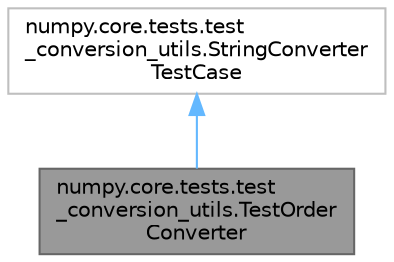 digraph "numpy.core.tests.test_conversion_utils.TestOrderConverter"
{
 // LATEX_PDF_SIZE
  bgcolor="transparent";
  edge [fontname=Helvetica,fontsize=10,labelfontname=Helvetica,labelfontsize=10];
  node [fontname=Helvetica,fontsize=10,shape=box,height=0.2,width=0.4];
  Node1 [id="Node000001",label="numpy.core.tests.test\l_conversion_utils.TestOrder\lConverter",height=0.2,width=0.4,color="gray40", fillcolor="grey60", style="filled", fontcolor="black",tooltip=" "];
  Node2 -> Node1 [id="edge1_Node000001_Node000002",dir="back",color="steelblue1",style="solid",tooltip=" "];
  Node2 [id="Node000002",label="numpy.core.tests.test\l_conversion_utils.StringConverter\lTestCase",height=0.2,width=0.4,color="grey75", fillcolor="white", style="filled",URL="$d4/dbb/classnumpy_1_1core_1_1tests_1_1test__conversion__utils_1_1StringConverterTestCase.html",tooltip=" "];
}
